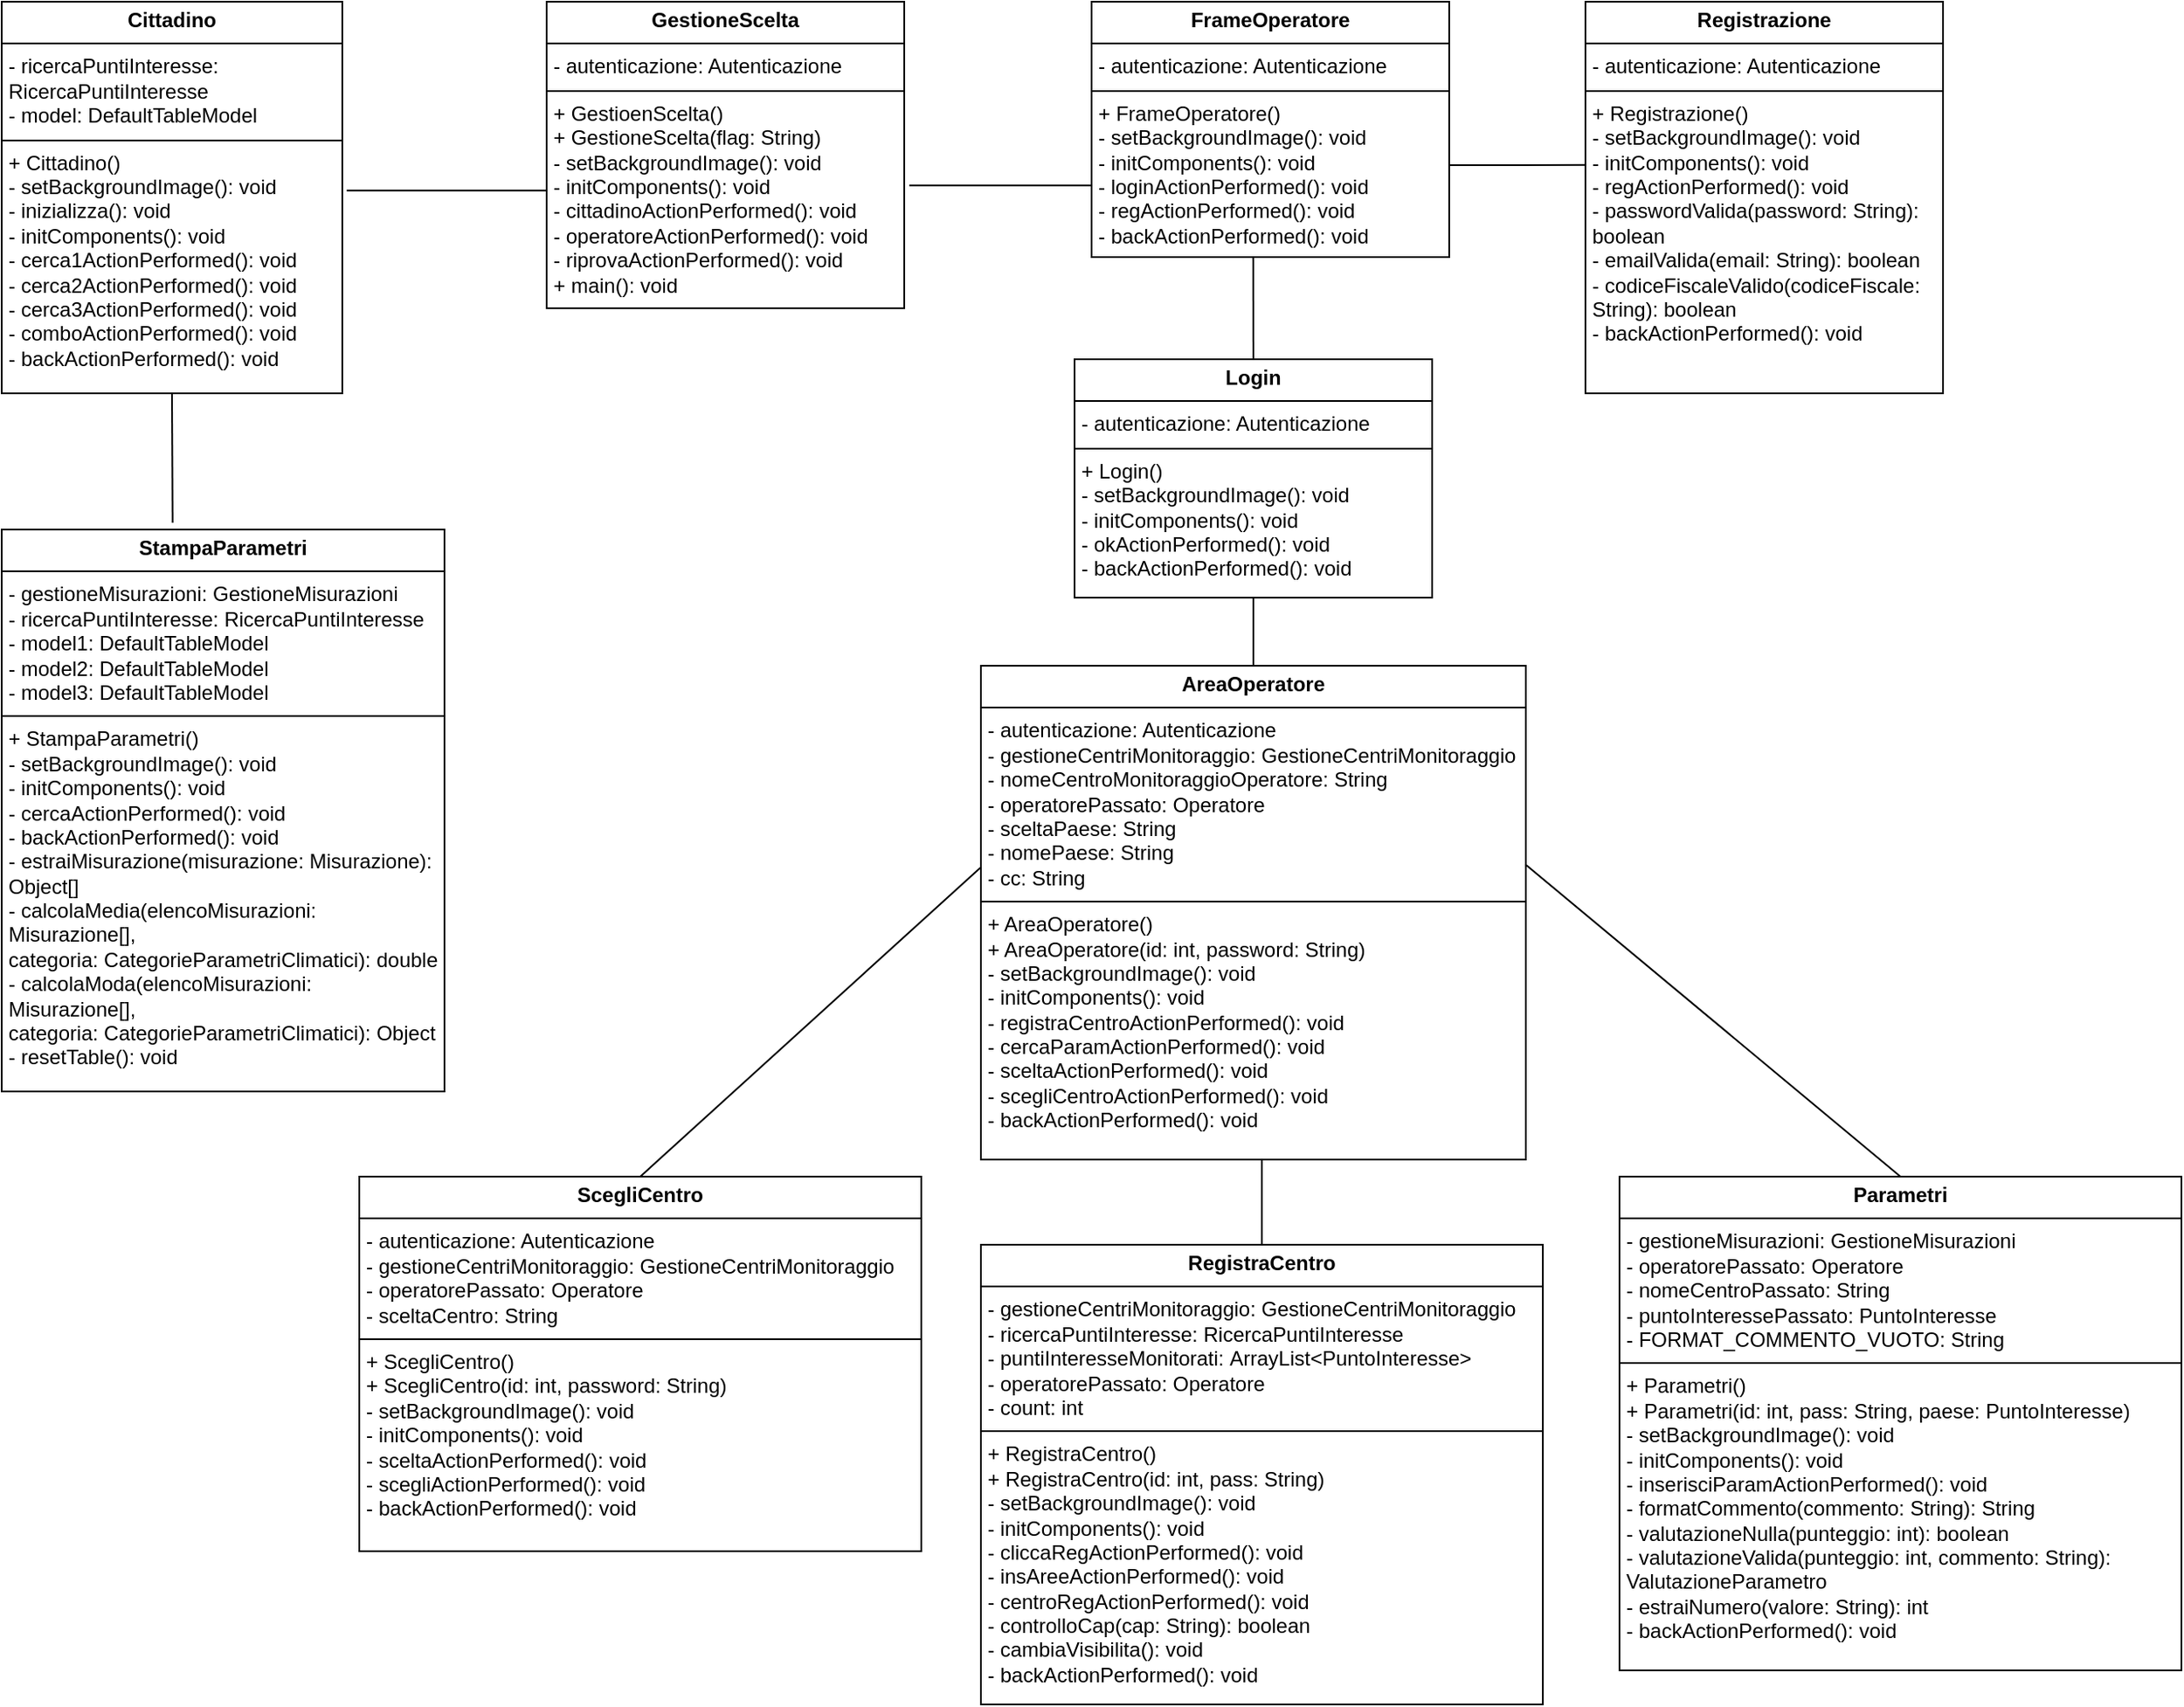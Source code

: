 <mxfile version="24.7.6">
  <diagram id="C5RBs43oDa-KdzZeNtuy" name="Page-1">
    <mxGraphModel dx="1481" dy="776" grid="1" gridSize="10" guides="1" tooltips="1" connect="1" arrows="1" fold="1" page="1" pageScale="1" pageWidth="827" pageHeight="1169" math="0" shadow="0">
      <root>
        <mxCell id="WIyWlLk6GJQsqaUBKTNV-0" />
        <mxCell id="WIyWlLk6GJQsqaUBKTNV-1" parent="WIyWlLk6GJQsqaUBKTNV-0" />
        <mxCell id="xlaw0MQLIKDtUsrqofgF-9" value="&lt;p style=&quot;margin:0px;margin-top:4px;text-align:center;&quot;&gt;&lt;b&gt;GestioneScelta&lt;/b&gt;&lt;/p&gt;&lt;hr size=&quot;1&quot; style=&quot;border-style:solid;&quot;&gt;&lt;p style=&quot;margin:0px;margin-left:4px;&quot;&gt;- autenticazione: Autenticazione&lt;/p&gt;&lt;hr size=&quot;1&quot; style=&quot;border-style:solid;&quot;&gt;&lt;p style=&quot;margin:0px;margin-left:4px;&quot;&gt;+ GestioenScelta()&lt;/p&gt;&lt;p style=&quot;margin:0px;margin-left:4px;&quot;&gt;+ GestioneScelta(flag: String)&lt;/p&gt;&lt;p style=&quot;margin:0px;margin-left:4px;&quot;&gt;- setBackgroundImage&lt;span style=&quot;background-color: initial;&quot;&gt;(): void&lt;/span&gt;&lt;/p&gt;&lt;p style=&quot;margin:0px;margin-left:4px;&quot;&gt;&lt;span style=&quot;background-color: initial;&quot;&gt;- initComponents(): void&lt;/span&gt;&lt;/p&gt;&lt;p style=&quot;margin:0px;margin-left:4px;&quot;&gt;&lt;span style=&quot;background-color: initial;&quot;&gt;-&amp;nbsp;&lt;/span&gt;&lt;span style=&quot;background-color: initial;&quot;&gt;cittadinoActionPerformed(): void&lt;/span&gt;&lt;/p&gt;&lt;p style=&quot;margin:0px;margin-left:4px;&quot;&gt;&lt;span style=&quot;background-color: initial;&quot;&gt;-&amp;nbsp;&lt;/span&gt;&lt;span style=&quot;background-color: initial;&quot;&gt;operatoreActionPerformed(): void&lt;/span&gt;&lt;/p&gt;&lt;p style=&quot;margin:0px;margin-left:4px;&quot;&gt;&lt;span style=&quot;background-color: initial;&quot;&gt;-&amp;nbsp;&lt;/span&gt;&lt;span style=&quot;background-color: initial;&quot;&gt;riprovaActionPerformed(): void&lt;/span&gt;&lt;/p&gt;&lt;p style=&quot;margin:0px;margin-left:4px;&quot;&gt;&lt;span style=&quot;background-color: initial;&quot;&gt;+ main(): void&lt;/span&gt;&lt;/p&gt;" style="verticalAlign=top;align=left;overflow=fill;html=1;whiteSpace=wrap;" parent="WIyWlLk6GJQsqaUBKTNV-1" vertex="1">
          <mxGeometry x="370" y="140" width="210" height="180" as="geometry" />
        </mxCell>
        <mxCell id="xlaw0MQLIKDtUsrqofgF-10" value="&lt;p style=&quot;margin:0px;margin-top:4px;text-align:center;&quot;&gt;&lt;b&gt;Cittadino&lt;/b&gt;&lt;/p&gt;&lt;hr size=&quot;1&quot; style=&quot;border-style:solid;&quot;&gt;&lt;p style=&quot;margin:0px;margin-left:4px;&quot;&gt;- ricercaPuntiInteresse: RicercaPuntiInteresse&lt;/p&gt;&lt;p style=&quot;margin:0px;margin-left:4px;&quot;&gt;- model:&amp;nbsp;DefaultTableModel&lt;/p&gt;&lt;hr size=&quot;1&quot; style=&quot;border-style:solid;&quot;&gt;&lt;p style=&quot;margin:0px;margin-left:4px;&quot;&gt;&lt;span style=&quot;background-color: initial;&quot;&gt;+ Cittadino()&lt;/span&gt;&lt;/p&gt;&lt;p style=&quot;margin:0px;margin-left:4px;&quot;&gt;&lt;span style=&quot;background-color: initial;&quot;&gt;- setBackgroundImage&lt;/span&gt;&lt;span style=&quot;background-color: initial;&quot;&gt;(): void&lt;/span&gt;&lt;br&gt;&lt;/p&gt;&lt;p style=&quot;margin:0px;margin-left:4px;&quot;&gt;&lt;span style=&quot;background-color: initial;&quot;&gt;- inizializza(): void&lt;/span&gt;&lt;/p&gt;&lt;p style=&quot;margin:0px;margin-left:4px;&quot;&gt;&lt;span style=&quot;background-color: initial;&quot;&gt;- initComponents(): void&lt;/span&gt;&lt;/p&gt;&lt;p style=&quot;margin:0px;margin-left:4px;&quot;&gt;&lt;span style=&quot;background-color: initial;&quot;&gt;-&amp;nbsp;&lt;/span&gt;&lt;span style=&quot;background-color: initial;&quot;&gt;cerca1ActionPerformed(): void&lt;/span&gt;&lt;/p&gt;&lt;p style=&quot;margin:0px;margin-left:4px;&quot;&gt;&lt;span style=&quot;background-color: initial;&quot;&gt;-&amp;nbsp;&lt;/span&gt;&lt;span style=&quot;background-color: initial;&quot;&gt;cerca2ActionPerformed(): void&lt;/span&gt;&lt;/p&gt;&lt;p style=&quot;margin:0px;margin-left:4px;&quot;&gt;&lt;span style=&quot;background-color: initial;&quot;&gt;-&amp;nbsp;&lt;/span&gt;&lt;span style=&quot;background-color: initial;&quot;&gt;cerca3ActionPerformed(): void&lt;/span&gt;&lt;/p&gt;&lt;p style=&quot;margin:0px;margin-left:4px;&quot;&gt;&lt;span style=&quot;background-color: initial;&quot;&gt;-&amp;nbsp;&lt;/span&gt;&lt;span style=&quot;background-color: initial;&quot;&gt;comboActionPerformed(): void&lt;/span&gt;&lt;/p&gt;&lt;p style=&quot;margin:0px;margin-left:4px;&quot;&gt;&lt;span style=&quot;background-color: initial;&quot;&gt;-&amp;nbsp;&lt;/span&gt;&lt;span style=&quot;background-color: initial;&quot;&gt;backActionPerformed(): void&lt;/span&gt;&lt;/p&gt;" style="verticalAlign=top;align=left;overflow=fill;html=1;whiteSpace=wrap;" parent="WIyWlLk6GJQsqaUBKTNV-1" vertex="1">
          <mxGeometry x="50" y="140" width="200" height="230" as="geometry" />
        </mxCell>
        <mxCell id="xlaw0MQLIKDtUsrqofgF-13" value="&lt;p style=&quot;margin:0px;margin-top:4px;text-align:center;&quot;&gt;&lt;b&gt;StampaParametri&lt;/b&gt;&lt;/p&gt;&lt;hr size=&quot;1&quot; style=&quot;border-style:solid;&quot;&gt;&lt;p style=&quot;margin:0px;margin-left:4px;&quot;&gt;- gestioneMisurazioni: GestioneMisurazioni&lt;/p&gt;&lt;p style=&quot;margin:0px;margin-left:4px;&quot;&gt;- ricercaPuntiInteresse:&amp;nbsp;&lt;span style=&quot;background-color: initial;&quot;&gt;RicercaPuntiInteresse&lt;/span&gt;&lt;/p&gt;&lt;p style=&quot;margin:0px;margin-left:4px;&quot;&gt;&lt;span style=&quot;background-color: initial;&quot;&gt;-&amp;nbsp;&lt;/span&gt;&lt;span style=&quot;background-color: initial;&quot;&gt;model1:&amp;nbsp;&lt;/span&gt;&lt;span style=&quot;background-color: initial;&quot;&gt;DefaultTableModel&lt;/span&gt;&lt;span style=&quot;background-color: initial;&quot;&gt;&lt;br&gt;&lt;/span&gt;&lt;/p&gt;&lt;p style=&quot;margin:0px;margin-left:4px;&quot;&gt;&lt;span style=&quot;background-color: initial;&quot;&gt;-&amp;nbsp;&lt;/span&gt;&lt;span style=&quot;background-color: initial;&quot;&gt;model2:&amp;nbsp;&lt;/span&gt;&lt;span style=&quot;background-color: initial;&quot;&gt;DefaultTableModel&lt;/span&gt;&lt;span style=&quot;background-color: initial;&quot;&gt;&lt;br&gt;&lt;/span&gt;&lt;/p&gt;&lt;p style=&quot;margin:0px;margin-left:4px;&quot;&gt;&lt;span style=&quot;background-color: initial;&quot;&gt;-&amp;nbsp;&lt;/span&gt;&lt;span style=&quot;background-color: initial;&quot;&gt;model3:&amp;nbsp;&lt;/span&gt;&lt;span style=&quot;background-color: initial;&quot;&gt;DefaultTableModel&lt;/span&gt;&lt;/p&gt;&lt;hr size=&quot;1&quot; style=&quot;border-style:solid;&quot;&gt;&lt;p style=&quot;margin:0px;margin-left:4px;&quot;&gt;+ StampaParametri()&lt;/p&gt;&lt;p style=&quot;margin:0px;margin-left:4px;&quot;&gt;- setBackgroundImage&lt;span style=&quot;background-color: initial;&quot;&gt;(): void&lt;/span&gt;&lt;/p&gt;&lt;p style=&quot;margin:0px;margin-left:4px;&quot;&gt;&lt;span style=&quot;background-color: initial;&quot;&gt;- initComponents(): void&lt;/span&gt;&lt;/p&gt;&lt;p style=&quot;margin:0px;margin-left:4px;&quot;&gt;&lt;span style=&quot;background-color: initial;&quot;&gt;-&amp;nbsp;&lt;/span&gt;&lt;span style=&quot;background-color: initial;&quot;&gt;cercaActionPerformed(): void&lt;/span&gt;&lt;/p&gt;&lt;p style=&quot;margin:0px;margin-left:4px;&quot;&gt;&lt;span style=&quot;background-color: initial;&quot;&gt;-&amp;nbsp;&lt;/span&gt;&lt;span style=&quot;background-color: initial;&quot;&gt;backActionPerformed(): void&lt;/span&gt;&lt;br&gt;&lt;/p&gt;&lt;p style=&quot;margin:0px;margin-left:4px;&quot;&gt;&lt;span style=&quot;background-color: initial;&quot;&gt;-&amp;nbsp;&lt;/span&gt;&lt;span style=&quot;background-color: initial;&quot;&gt;estraiMisurazione(misurazione: Misurazione): Object[]&lt;/span&gt;&lt;/p&gt;&lt;p style=&quot;margin:0px;margin-left:4px;&quot;&gt;&lt;span style=&quot;background-color: initial;&quot;&gt;-&amp;nbsp;&lt;/span&gt;&lt;span style=&quot;background-color: initial;&quot;&gt;calcolaMedia(elencoMisurazioni: Misurazione[], categoria:&amp;nbsp;&lt;/span&gt;&lt;span style=&quot;background-color: initial;&quot;&gt;CategorieParametriClimatici&lt;/span&gt;&lt;span style=&quot;background-color: initial;&quot;&gt;): double&lt;/span&gt;&lt;/p&gt;&lt;p style=&quot;margin:0px;margin-left:4px;&quot;&gt;&lt;span style=&quot;background-color: initial;&quot;&gt;-&amp;nbsp;&lt;/span&gt;&lt;span style=&quot;background-color: initial;&quot;&gt;calcolaModa(&lt;/span&gt;&lt;span style=&quot;background-color: initial;&quot;&gt;elencoMisurazioni: Misurazione[], categoria:&amp;nbsp;&lt;/span&gt;&lt;span style=&quot;background-color: initial;&quot;&gt;CategorieParametriClimatici&lt;/span&gt;&lt;span style=&quot;background-color: initial;&quot;&gt;): Object&lt;/span&gt;&lt;/p&gt;&lt;p style=&quot;margin:0px;margin-left:4px;&quot;&gt;&lt;span style=&quot;background-color: initial;&quot;&gt;- resetTable(): void&lt;/span&gt;&lt;/p&gt;" style="verticalAlign=top;align=left;overflow=fill;html=1;whiteSpace=wrap;" parent="WIyWlLk6GJQsqaUBKTNV-1" vertex="1">
          <mxGeometry x="50" y="450" width="260" height="330" as="geometry" />
        </mxCell>
        <mxCell id="xlaw0MQLIKDtUsrqofgF-16" value="" style="endArrow=none;html=1;rounded=0;fontSize=12;startSize=8;endSize=8;curved=1;exitX=0.5;exitY=1;exitDx=0;exitDy=0;entryX=0.386;entryY=-0.012;entryDx=0;entryDy=0;entryPerimeter=0;" parent="WIyWlLk6GJQsqaUBKTNV-1" source="xlaw0MQLIKDtUsrqofgF-10" target="xlaw0MQLIKDtUsrqofgF-13" edge="1">
          <mxGeometry width="50" height="50" relative="1" as="geometry">
            <mxPoint x="260" y="255" as="sourcePoint" />
            <mxPoint x="380" y="256" as="targetPoint" />
          </mxGeometry>
        </mxCell>
        <mxCell id="xlaw0MQLIKDtUsrqofgF-17" value="&lt;p style=&quot;margin:0px;margin-top:4px;text-align:center;&quot;&gt;&lt;b&gt;FrameOperatore&lt;/b&gt;&lt;/p&gt;&lt;hr size=&quot;1&quot; style=&quot;border-style:solid;&quot;&gt;&lt;p style=&quot;margin:0px;margin-left:4px;&quot;&gt;- autenticazione: Autenticazione&lt;/p&gt;&lt;hr size=&quot;1&quot; style=&quot;border-style:solid;&quot;&gt;&lt;p style=&quot;margin:0px;margin-left:4px;&quot;&gt;+ FrameOperatore()&lt;/p&gt;&lt;p style=&quot;margin:0px;margin-left:4px;&quot;&gt;- setBackgroundImage&lt;span style=&quot;background-color: initial;&quot;&gt;(): void&lt;/span&gt;&lt;/p&gt;&lt;p style=&quot;margin:0px;margin-left:4px;&quot;&gt;&lt;span style=&quot;background-color: initial;&quot;&gt;- initComponents(): void&lt;/span&gt;&lt;/p&gt;&lt;p style=&quot;margin:0px;margin-left:4px;&quot;&gt;&lt;span style=&quot;background-color: initial;&quot;&gt;-&amp;nbsp;&lt;/span&gt;&lt;span style=&quot;background-color: initial;&quot;&gt;loginActionPerformed(): void&lt;/span&gt;&lt;/p&gt;&lt;p style=&quot;margin:0px;margin-left:4px;&quot;&gt;&lt;span style=&quot;background-color: initial;&quot;&gt;-&amp;nbsp;&lt;/span&gt;&lt;span style=&quot;background-color: initial;&quot;&gt;regActionPerformed(): void&lt;/span&gt;&lt;/p&gt;&lt;p style=&quot;margin:0px;margin-left:4px;&quot;&gt;&lt;span style=&quot;background-color: initial;&quot;&gt;-&amp;nbsp;&lt;/span&gt;&lt;span style=&quot;background-color: initial;&quot;&gt;backActionPerformed(): void&lt;/span&gt;&lt;br&gt;&lt;/p&gt;" style="verticalAlign=top;align=left;overflow=fill;html=1;whiteSpace=wrap;" parent="WIyWlLk6GJQsqaUBKTNV-1" vertex="1">
          <mxGeometry x="690" y="140" width="210" height="150" as="geometry" />
        </mxCell>
        <mxCell id="xlaw0MQLIKDtUsrqofgF-19" value="&lt;p style=&quot;margin:0px;margin-top:4px;text-align:center;&quot;&gt;&lt;b&gt;Login&lt;/b&gt;&lt;/p&gt;&lt;hr size=&quot;1&quot; style=&quot;border-style:solid;&quot;&gt;&lt;p style=&quot;margin:0px;margin-left:4px;&quot;&gt;- autenticazione: Autenticazione&lt;/p&gt;&lt;hr size=&quot;1&quot; style=&quot;border-style:solid;&quot;&gt;&lt;p style=&quot;margin:0px;margin-left:4px;&quot;&gt;+ Login()&lt;/p&gt;&lt;p style=&quot;margin:0px;margin-left:4px;&quot;&gt;- setBackgroundImage&lt;span style=&quot;background-color: initial;&quot;&gt;(): void&lt;/span&gt;&lt;/p&gt;&lt;p style=&quot;margin:0px;margin-left:4px;&quot;&gt;&lt;span style=&quot;background-color: initial;&quot;&gt;- initComponents(): void&lt;/span&gt;&lt;/p&gt;&lt;p style=&quot;margin:0px;margin-left:4px;&quot;&gt;- okActionPerformed(): void&lt;/p&gt;&lt;p style=&quot;margin:0px;margin-left:4px;&quot;&gt;&lt;span style=&quot;background-color: initial;&quot;&gt;-&amp;nbsp;&lt;/span&gt;&lt;span style=&quot;background-color: initial;&quot;&gt;backActionPerformed(): void&lt;/span&gt;&lt;br&gt;&lt;/p&gt;" style="verticalAlign=top;align=left;overflow=fill;html=1;whiteSpace=wrap;" parent="WIyWlLk6GJQsqaUBKTNV-1" vertex="1">
          <mxGeometry x="680" y="350" width="210" height="140" as="geometry" />
        </mxCell>
        <mxCell id="xlaw0MQLIKDtUsrqofgF-20" value="" style="endArrow=none;html=1;rounded=0;fontSize=12;startSize=8;endSize=8;curved=1;exitX=0.5;exitY=0;exitDx=0;exitDy=0;entryX=0.452;entryY=1;entryDx=0;entryDy=0;entryPerimeter=0;" parent="WIyWlLk6GJQsqaUBKTNV-1" source="xlaw0MQLIKDtUsrqofgF-19" target="xlaw0MQLIKDtUsrqofgF-17" edge="1">
          <mxGeometry width="50" height="50" relative="1" as="geometry">
            <mxPoint x="700" y="370" as="sourcePoint" />
            <mxPoint x="750" y="320" as="targetPoint" />
          </mxGeometry>
        </mxCell>
        <mxCell id="xlaw0MQLIKDtUsrqofgF-21" value="&lt;p style=&quot;margin:0px;margin-top:4px;text-align:center;&quot;&gt;&lt;b&gt;Registrazione&lt;/b&gt;&lt;/p&gt;&lt;hr size=&quot;1&quot; style=&quot;border-style:solid;&quot;&gt;&lt;p style=&quot;margin:0px;margin-left:4px;&quot;&gt;- autenticazione: Autenticazione&lt;/p&gt;&lt;hr size=&quot;1&quot; style=&quot;border-style:solid;&quot;&gt;&lt;p style=&quot;margin:0px;margin-left:4px;&quot;&gt;+ Registrazione()&lt;/p&gt;&lt;p style=&quot;margin:0px;margin-left:4px;&quot;&gt;- setBackgroundImage&lt;span style=&quot;background-color: initial;&quot;&gt;(): void&lt;/span&gt;&lt;/p&gt;&lt;p style=&quot;margin:0px;margin-left:4px;&quot;&gt;&lt;span style=&quot;background-color: initial;&quot;&gt;- initComponents(): void&lt;/span&gt;&lt;/p&gt;&lt;p style=&quot;margin:0px;margin-left:4px;&quot;&gt;- regActionPerformed(): void&lt;/p&gt;&lt;p style=&quot;margin:0px;margin-left:4px;&quot;&gt;- passwordValida(password: String): boolean&lt;/p&gt;&lt;p style=&quot;margin:0px;margin-left:4px;&quot;&gt;- emailValida(email: String): boolean&lt;/p&gt;&lt;p style=&quot;margin:0px;margin-left:4px;&quot;&gt;- codiceFiscaleValido(codiceFiscale: String): boolean&lt;span style=&quot;background-color: initial;&quot;&gt;&amp;nbsp;&lt;/span&gt;&lt;/p&gt;&lt;p style=&quot;margin:0px;margin-left:4px;&quot;&gt;&lt;span style=&quot;background-color: initial;&quot;&gt;-&amp;nbsp;&lt;/span&gt;&lt;span style=&quot;background-color: initial;&quot;&gt;backActionPerformed(): void&lt;/span&gt;&lt;br&gt;&lt;/p&gt;" style="verticalAlign=top;align=left;overflow=fill;html=1;whiteSpace=wrap;" parent="WIyWlLk6GJQsqaUBKTNV-1" vertex="1">
          <mxGeometry x="980" y="140" width="210" height="230" as="geometry" />
        </mxCell>
        <mxCell id="xlaw0MQLIKDtUsrqofgF-23" value="&lt;p style=&quot;margin:0px;margin-top:4px;text-align:center;&quot;&gt;&lt;b&gt;AreaOperatore&lt;/b&gt;&lt;/p&gt;&lt;hr size=&quot;1&quot; style=&quot;border-style:solid;&quot;&gt;&lt;p style=&quot;margin:0px;margin-left:4px;&quot;&gt;- autenticazione: Autenticazione&lt;/p&gt;&lt;p style=&quot;margin:0px;margin-left:4px;&quot;&gt;- gestioneCentriMonitoraggio:&amp;nbsp;GestioneCentriMonitoraggio&lt;/p&gt;&lt;p style=&quot;margin:0px;margin-left:4px;&quot;&gt;- nomeCentroMonitoraggioOperatore: String&lt;/p&gt;&lt;p style=&quot;margin:0px;margin-left:4px;&quot;&gt;- operatorePassato:&amp;nbsp;Operatore&lt;/p&gt;&lt;p style=&quot;margin:0px;margin-left:4px;&quot;&gt;- sceltaPaese: String&lt;/p&gt;&lt;p style=&quot;margin:0px;margin-left:4px;&quot;&gt;- nomePaese: String&lt;/p&gt;&lt;p style=&quot;margin:0px;margin-left:4px;&quot;&gt;- cc: String&lt;/p&gt;&lt;hr size=&quot;1&quot; style=&quot;border-style:solid;&quot;&gt;&lt;p style=&quot;margin:0px;margin-left:4px;&quot;&gt;+ AreaOperatore()&lt;/p&gt;&lt;p style=&quot;margin:0px;margin-left:4px;&quot;&gt;+ AreaOperatore(id: int, password: String)&lt;/p&gt;&lt;p style=&quot;margin:0px;margin-left:4px;&quot;&gt;- setBackgroundImage&lt;span style=&quot;background-color: initial;&quot;&gt;(): void&lt;/span&gt;&lt;/p&gt;&lt;p style=&quot;margin:0px;margin-left:4px;&quot;&gt;&lt;span style=&quot;background-color: initial;&quot;&gt;- initComponents(): void&lt;/span&gt;&lt;/p&gt;&lt;p style=&quot;margin:0px;margin-left:4px;&quot;&gt;- registraCentroActionPerformed(): void&lt;/p&gt;&lt;p style=&quot;margin:0px;margin-left:4px;&quot;&gt;- cercaParamActionPerformed(): void&lt;/p&gt;&lt;p style=&quot;margin:0px;margin-left:4px;&quot;&gt;- sceltaActionPerformed(): void&lt;/p&gt;&lt;p style=&quot;margin:0px;margin-left:4px;&quot;&gt;- scegliCentroActionPerformed(): void&lt;/p&gt;&lt;p style=&quot;margin:0px;margin-left:4px;&quot;&gt;&lt;span style=&quot;background-color: initial;&quot;&gt;-&amp;nbsp;&lt;/span&gt;&lt;span style=&quot;background-color: initial;&quot;&gt;backActionPerformed(): void&lt;/span&gt;&lt;br&gt;&lt;/p&gt;" style="verticalAlign=top;align=left;overflow=fill;html=1;whiteSpace=wrap;" parent="WIyWlLk6GJQsqaUBKTNV-1" vertex="1">
          <mxGeometry x="625" y="530" width="320" height="290" as="geometry" />
        </mxCell>
        <mxCell id="xlaw0MQLIKDtUsrqofgF-24" value="" style="endArrow=none;html=1;rounded=0;fontSize=12;startSize=8;endSize=8;curved=1;exitX=0.5;exitY=1;exitDx=0;exitDy=0;entryX=0.5;entryY=0;entryDx=0;entryDy=0;" parent="WIyWlLk6GJQsqaUBKTNV-1" source="xlaw0MQLIKDtUsrqofgF-19" target="xlaw0MQLIKDtUsrqofgF-23" edge="1">
          <mxGeometry width="50" height="50" relative="1" as="geometry">
            <mxPoint x="910" y="500" as="sourcePoint" />
            <mxPoint x="960" y="450" as="targetPoint" />
          </mxGeometry>
        </mxCell>
        <mxCell id="xlaw0MQLIKDtUsrqofgF-25" value="&lt;p style=&quot;margin:0px;margin-top:4px;text-align:center;&quot;&gt;&lt;b&gt;ScegliCentro&lt;/b&gt;&lt;/p&gt;&lt;hr size=&quot;1&quot; style=&quot;border-style:solid;&quot;&gt;&lt;p style=&quot;margin:0px;margin-left:4px;&quot;&gt;- autenticazione: Autenticazione&lt;/p&gt;&lt;p style=&quot;margin:0px;margin-left:4px;&quot;&gt;- gestioneCentriMonitoraggio:&amp;nbsp;GestioneCentriMonitoraggio&lt;/p&gt;&lt;p style=&quot;margin:0px;margin-left:4px;&quot;&gt;- operatorePassato: Operatore&lt;/p&gt;&lt;p style=&quot;margin:0px;margin-left:4px;&quot;&gt;- sceltaCentro: String&lt;/p&gt;&lt;hr size=&quot;1&quot; style=&quot;border-style:solid;&quot;&gt;&lt;p style=&quot;margin:0px;margin-left:4px;&quot;&gt;+ ScegliCentro()&lt;/p&gt;&lt;p style=&quot;margin:0px;margin-left:4px;&quot;&gt;+ ScegliCentro(id: int, password: String)&lt;/p&gt;&lt;p style=&quot;margin:0px;margin-left:4px;&quot;&gt;- setBackgroundImage&lt;span style=&quot;background-color: initial;&quot;&gt;(): void&lt;/span&gt;&lt;/p&gt;&lt;p style=&quot;margin:0px;margin-left:4px;&quot;&gt;&lt;span style=&quot;background-color: initial;&quot;&gt;- initComponents(): void&lt;/span&gt;&lt;/p&gt;&lt;p style=&quot;margin:0px;margin-left:4px;&quot;&gt;- sceltaActionPerformed(): void&lt;/p&gt;&lt;p style=&quot;margin:0px;margin-left:4px;&quot;&gt;- scegliActionPerformed(): void&lt;/p&gt;&lt;p style=&quot;margin:0px;margin-left:4px;&quot;&gt;&lt;span style=&quot;background-color: initial;&quot;&gt;-&amp;nbsp;&lt;/span&gt;&lt;span style=&quot;background-color: initial;&quot;&gt;backActionPerformed(): void&lt;/span&gt;&lt;br&gt;&lt;/p&gt;" style="verticalAlign=top;align=left;overflow=fill;html=1;whiteSpace=wrap;" parent="WIyWlLk6GJQsqaUBKTNV-1" vertex="1">
          <mxGeometry x="260" y="830" width="330" height="220" as="geometry" />
        </mxCell>
        <mxCell id="xlaw0MQLIKDtUsrqofgF-26" value="&lt;p style=&quot;margin:0px;margin-top:4px;text-align:center;&quot;&gt;&lt;b&gt;RegistraCentro&lt;/b&gt;&lt;/p&gt;&lt;hr size=&quot;1&quot; style=&quot;border-style:solid;&quot;&gt;&lt;p style=&quot;margin:0px;margin-left:4px;&quot;&gt;&lt;span style=&quot;background-color: initial;&quot;&gt;- gestioneCentriMonitoraggio:&amp;nbsp;GestioneCentriMonitoraggio&lt;/span&gt;&lt;/p&gt;&lt;p style=&quot;margin:0px;margin-left:4px;&quot;&gt;&lt;span style=&quot;background-color: initial;&quot;&gt;-&amp;nbsp;&lt;/span&gt;&lt;span style=&quot;background-color: initial;&quot;&gt;ricercaPuntiInteresse:&amp;nbsp;&lt;/span&gt;&lt;span style=&quot;background-color: initial;&quot;&gt;RicercaPuntiInteresse&lt;/span&gt;&lt;/p&gt;&lt;p style=&quot;margin:0px;margin-left:4px;&quot;&gt;&lt;span style=&quot;background-color: initial;&quot;&gt;-&amp;nbsp;&lt;/span&gt;&lt;span style=&quot;background-color: initial;&quot;&gt;puntiInteresseMonitorati:&amp;nbsp;&lt;/span&gt;&lt;span style=&quot;background-color: initial;&quot;&gt;ArrayList&amp;lt;PuntoInteresse&amp;gt;&lt;/span&gt;&lt;/p&gt;&lt;p style=&quot;margin:0px;margin-left:4px;&quot;&gt;&lt;span style=&quot;background-color: initial;&quot;&gt;-&amp;nbsp;&lt;/span&gt;&lt;span style=&quot;background-color: initial;&quot;&gt;operatorePassato: Operatore&lt;/span&gt;&lt;/p&gt;&lt;p style=&quot;margin:0px;margin-left:4px;&quot;&gt;&lt;span style=&quot;background-color: initial;&quot;&gt;- count: int&lt;/span&gt;&lt;/p&gt;&lt;hr size=&quot;1&quot; style=&quot;border-style:solid;&quot;&gt;&lt;p style=&quot;margin:0px;margin-left:4px;&quot;&gt;+ RegistraCentro()&lt;/p&gt;&lt;p style=&quot;margin:0px;margin-left:4px;&quot;&gt;+ RegistraCentro(id: int, pass: String)&lt;/p&gt;&lt;p style=&quot;margin:0px;margin-left:4px;&quot;&gt;- setBackgroundImage&lt;span style=&quot;background-color: initial;&quot;&gt;(): void&lt;/span&gt;&lt;/p&gt;&lt;p style=&quot;margin:0px;margin-left:4px;&quot;&gt;&lt;span style=&quot;background-color: initial;&quot;&gt;- initComponents(): void&lt;/span&gt;&lt;/p&gt;&lt;p style=&quot;margin:0px;margin-left:4px;&quot;&gt;- cliccaRegActionPerformed(): void&lt;/p&gt;&lt;p style=&quot;margin:0px;margin-left:4px;&quot;&gt;- insAreeActionPerformed(): void&lt;/p&gt;&lt;p style=&quot;margin:0px;margin-left:4px;&quot;&gt;- centroRegActionPerformed(): void&lt;/p&gt;&lt;p style=&quot;margin:0px;margin-left:4px;&quot;&gt;- controlloCap(cap: String): boolean&lt;/p&gt;&lt;p style=&quot;margin:0px;margin-left:4px;&quot;&gt;- cambiaVisibilita(): void&lt;/p&gt;&lt;p style=&quot;margin:0px;margin-left:4px;&quot;&gt;&lt;span style=&quot;background-color: initial;&quot;&gt;-&amp;nbsp;&lt;/span&gt;&lt;span style=&quot;background-color: initial;&quot;&gt;backActionPerformed(): void&lt;/span&gt;&lt;br&gt;&lt;/p&gt;" style="verticalAlign=top;align=left;overflow=fill;html=1;whiteSpace=wrap;" parent="WIyWlLk6GJQsqaUBKTNV-1" vertex="1">
          <mxGeometry x="625" y="870" width="330" height="270" as="geometry" />
        </mxCell>
        <mxCell id="xlaw0MQLIKDtUsrqofgF-27" value="&lt;p style=&quot;margin:0px;margin-top:4px;text-align:center;&quot;&gt;&lt;b&gt;Parametri&lt;/b&gt;&lt;/p&gt;&lt;hr size=&quot;1&quot; style=&quot;border-style:solid;&quot;&gt;&lt;p style=&quot;margin:0px;margin-left:4px;&quot;&gt;- gestioneMisurazioni: GestioneMisurazioni&lt;/p&gt;&lt;p style=&quot;margin:0px;margin-left:4px;&quot;&gt;- operatorePassato: Operatore&lt;/p&gt;&lt;p style=&quot;margin:0px;margin-left:4px;&quot;&gt;- nomeCentroPassato: String&lt;/p&gt;&lt;p style=&quot;margin:0px;margin-left:4px;&quot;&gt;- puntoInteressePassato: PuntoInteresse&lt;/p&gt;&lt;p style=&quot;margin:0px;margin-left:4px;&quot;&gt;- FORMAT_COMMENTO_VUOTO: String&lt;/p&gt;&lt;hr size=&quot;1&quot; style=&quot;border-style:solid;&quot;&gt;&lt;p style=&quot;margin:0px;margin-left:4px;&quot;&gt;+ Parametri()&lt;/p&gt;&lt;p style=&quot;margin:0px;margin-left:4px;&quot;&gt;+ Parametri(id: int, pass: String, paese: PuntoInteresse)&lt;/p&gt;&lt;p style=&quot;margin:0px;margin-left:4px;&quot;&gt;- setBackgroundImage&lt;span style=&quot;background-color: initial;&quot;&gt;(): void&lt;/span&gt;&lt;/p&gt;&lt;p style=&quot;margin:0px;margin-left:4px;&quot;&gt;&lt;span style=&quot;background-color: initial;&quot;&gt;- initComponents(): void&lt;/span&gt;&lt;/p&gt;&lt;p style=&quot;margin:0px;margin-left:4px;&quot;&gt;- inserisciParamActionPerformed(): void&lt;/p&gt;&lt;p style=&quot;margin:0px;margin-left:4px;&quot;&gt;- formatCommento(commento: String): String&lt;/p&gt;&lt;p style=&quot;margin:0px;margin-left:4px;&quot;&gt;- valutazioneNulla(punteggio: int): boolean&lt;/p&gt;&lt;p style=&quot;margin:0px;margin-left:4px;&quot;&gt;- valutazioneValida(punteggio: int, commento: String): ValutazioneParametro&lt;/p&gt;&lt;p style=&quot;margin:0px;margin-left:4px;&quot;&gt;- estraiNumero(valore: String): int&lt;/p&gt;&lt;p style=&quot;margin:0px;margin-left:4px;&quot;&gt;&lt;span style=&quot;background-color: initial;&quot;&gt;-&amp;nbsp;&lt;/span&gt;&lt;span style=&quot;background-color: initial;&quot;&gt;backActionPerformed(): void&lt;/span&gt;&lt;br&gt;&lt;/p&gt;" style="verticalAlign=top;align=left;overflow=fill;html=1;whiteSpace=wrap;" parent="WIyWlLk6GJQsqaUBKTNV-1" vertex="1">
          <mxGeometry x="1000" y="830" width="330" height="290" as="geometry" />
        </mxCell>
        <mxCell id="xlaw0MQLIKDtUsrqofgF-29" value="" style="endArrow=none;html=1;rounded=0;fontSize=12;startSize=8;endSize=8;curved=1;exitX=0.5;exitY=0;exitDx=0;exitDy=0;" parent="WIyWlLk6GJQsqaUBKTNV-1" source="xlaw0MQLIKDtUsrqofgF-26" edge="1">
          <mxGeometry width="50" height="50" relative="1" as="geometry">
            <mxPoint x="740" y="830" as="sourcePoint" />
            <mxPoint x="790" y="820" as="targetPoint" />
          </mxGeometry>
        </mxCell>
        <mxCell id="sYP8_ZpRZhxSfbHcp2yy-0" value="" style="endArrow=none;html=1;rounded=0;exitX=1.013;exitY=0.482;exitDx=0;exitDy=0;exitPerimeter=0;entryX=0;entryY=0.616;entryDx=0;entryDy=0;entryPerimeter=0;" edge="1" parent="WIyWlLk6GJQsqaUBKTNV-1" source="xlaw0MQLIKDtUsrqofgF-10" target="xlaw0MQLIKDtUsrqofgF-9">
          <mxGeometry width="50" height="50" relative="1" as="geometry">
            <mxPoint x="270" y="300" as="sourcePoint" />
            <mxPoint x="320" y="250" as="targetPoint" />
          </mxGeometry>
        </mxCell>
        <mxCell id="sYP8_ZpRZhxSfbHcp2yy-1" value="" style="endArrow=none;html=1;rounded=0;exitX=1.014;exitY=0.599;exitDx=0;exitDy=0;exitPerimeter=0;entryX=0;entryY=0.719;entryDx=0;entryDy=0;entryPerimeter=0;" edge="1" parent="WIyWlLk6GJQsqaUBKTNV-1" source="xlaw0MQLIKDtUsrqofgF-9" target="xlaw0MQLIKDtUsrqofgF-17">
          <mxGeometry width="50" height="50" relative="1" as="geometry">
            <mxPoint x="600" y="250" as="sourcePoint" />
            <mxPoint x="660" y="240" as="targetPoint" />
          </mxGeometry>
        </mxCell>
        <mxCell id="sYP8_ZpRZhxSfbHcp2yy-2" value="" style="endArrow=none;html=1;rounded=0;exitX=1.002;exitY=0.64;exitDx=0;exitDy=0;exitPerimeter=0;entryX=0;entryY=0.417;entryDx=0;entryDy=0;entryPerimeter=0;" edge="1" parent="WIyWlLk6GJQsqaUBKTNV-1" source="xlaw0MQLIKDtUsrqofgF-17" target="xlaw0MQLIKDtUsrqofgF-21">
          <mxGeometry width="50" height="50" relative="1" as="geometry">
            <mxPoint x="910" y="250" as="sourcePoint" />
            <mxPoint x="960" y="200" as="targetPoint" />
          </mxGeometry>
        </mxCell>
        <mxCell id="sYP8_ZpRZhxSfbHcp2yy-3" value="" style="endArrow=none;html=1;rounded=0;exitX=0.5;exitY=0;exitDx=0;exitDy=0;entryX=-0.001;entryY=0.409;entryDx=0;entryDy=0;entryPerimeter=0;" edge="1" parent="WIyWlLk6GJQsqaUBKTNV-1" source="xlaw0MQLIKDtUsrqofgF-25" target="xlaw0MQLIKDtUsrqofgF-23">
          <mxGeometry width="50" height="50" relative="1" as="geometry">
            <mxPoint x="470" y="740" as="sourcePoint" />
            <mxPoint x="520" y="690" as="targetPoint" />
          </mxGeometry>
        </mxCell>
        <mxCell id="sYP8_ZpRZhxSfbHcp2yy-4" value="" style="endArrow=none;html=1;rounded=0;exitX=0.999;exitY=0.402;exitDx=0;exitDy=0;exitPerimeter=0;entryX=0.5;entryY=0;entryDx=0;entryDy=0;" edge="1" parent="WIyWlLk6GJQsqaUBKTNV-1" source="xlaw0MQLIKDtUsrqofgF-23" target="xlaw0MQLIKDtUsrqofgF-27">
          <mxGeometry width="50" height="50" relative="1" as="geometry">
            <mxPoint x="1050" y="730" as="sourcePoint" />
            <mxPoint x="1100" y="680" as="targetPoint" />
          </mxGeometry>
        </mxCell>
      </root>
    </mxGraphModel>
  </diagram>
</mxfile>
